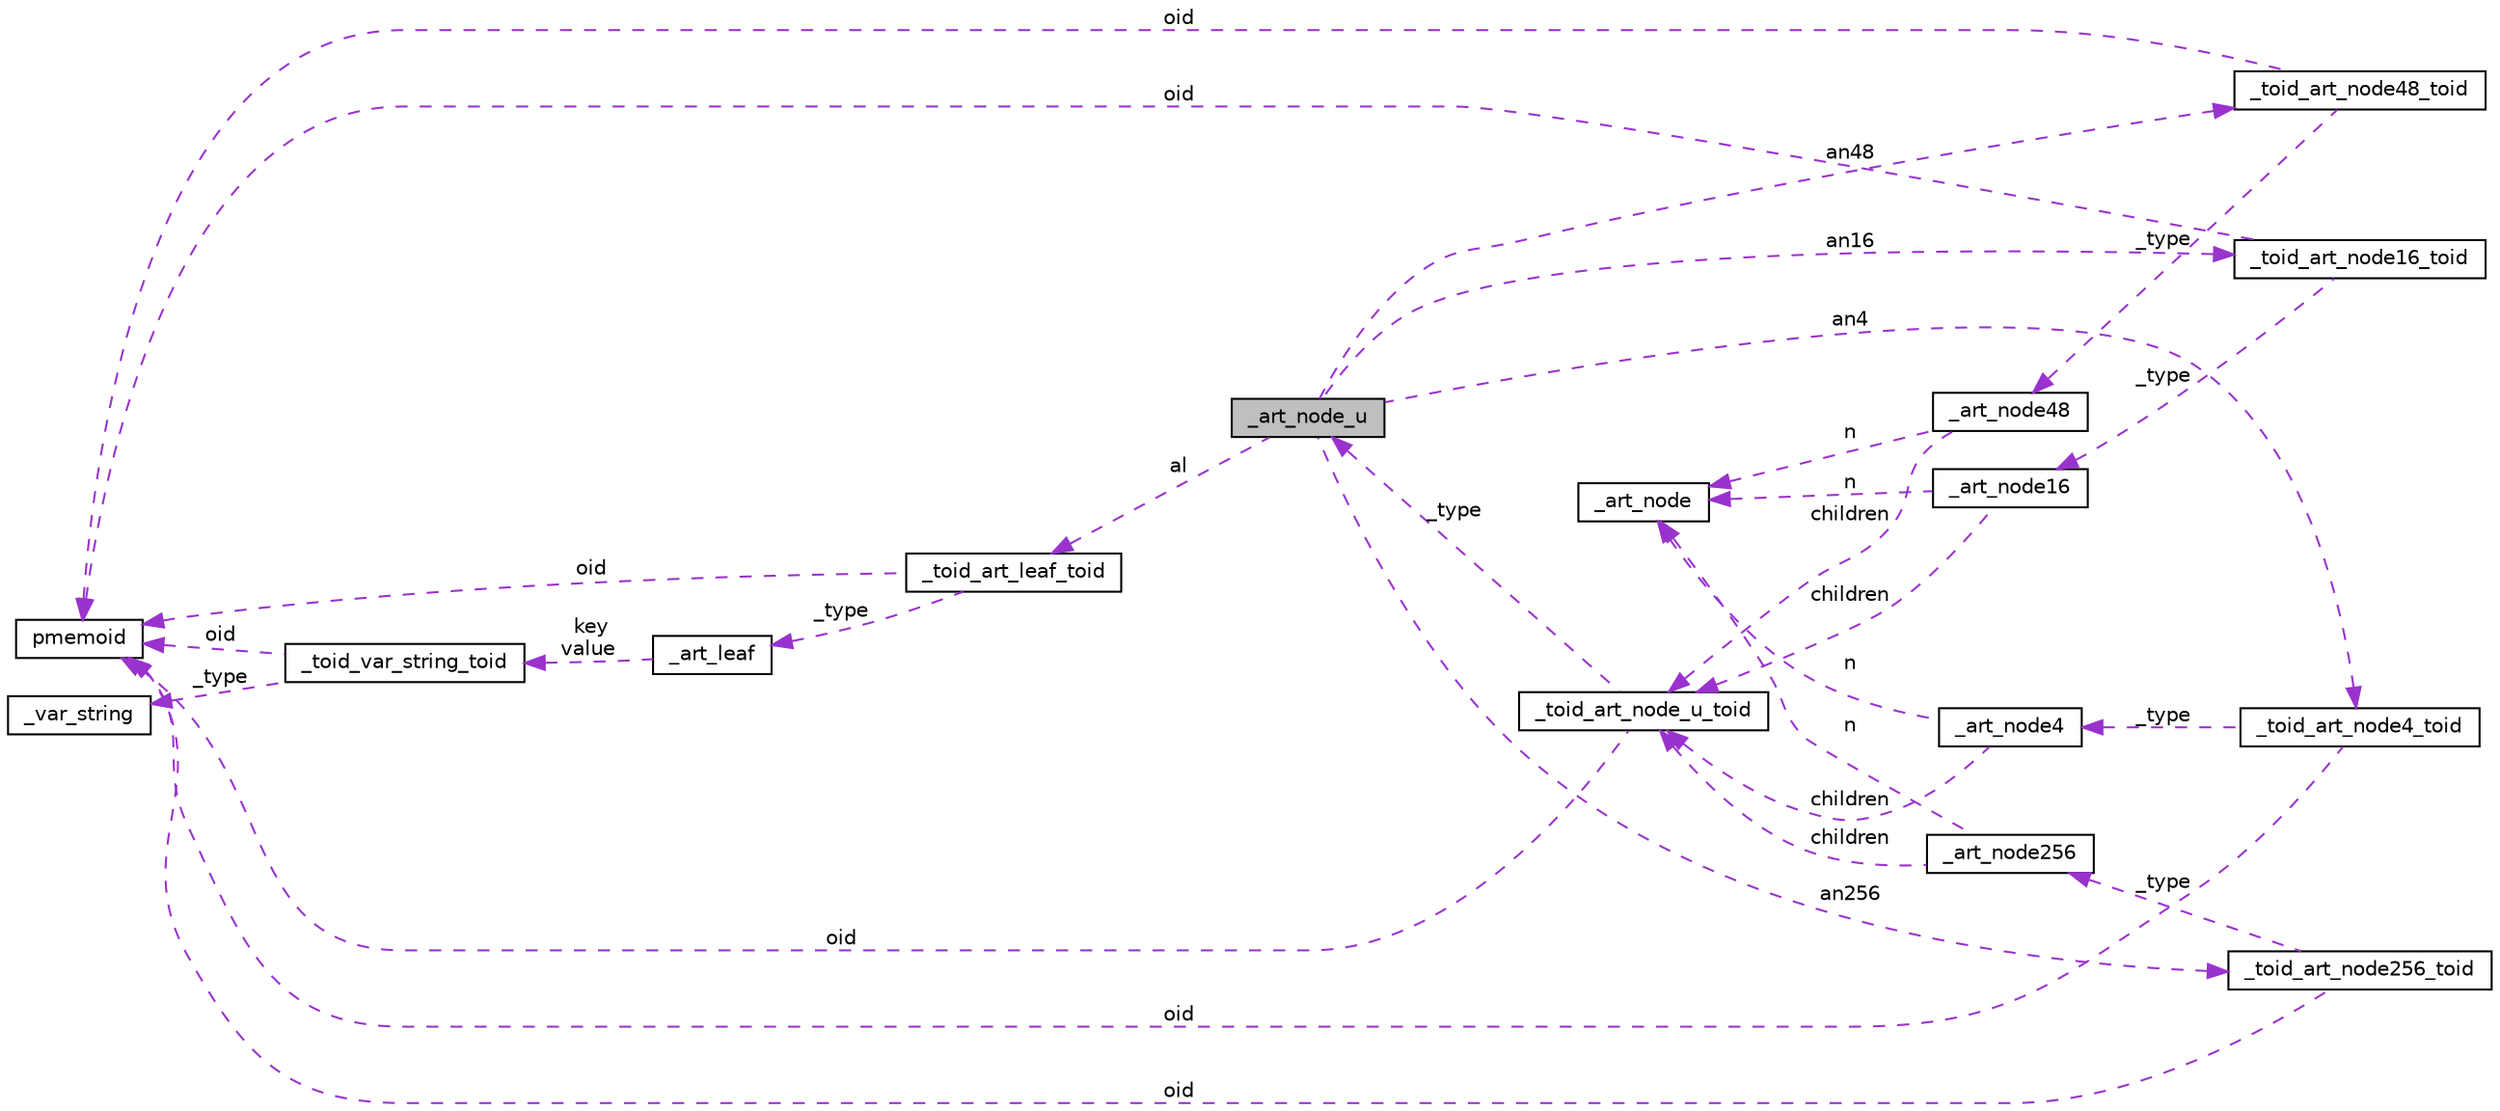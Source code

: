 digraph "_art_node_u"
{
  edge [fontname="Helvetica",fontsize="10",labelfontname="Helvetica",labelfontsize="10"];
  node [fontname="Helvetica",fontsize="10",shape=record];
  rankdir="LR";
  Node1 [label="_art_node_u",height=0.2,width=0.4,color="black", fillcolor="grey75", style="filled", fontcolor="black"];
  Node2 -> Node1 [dir="back",color="darkorchid3",fontsize="10",style="dashed",label=" al" ,fontname="Helvetica"];
  Node2 [label="_toid_art_leaf_toid",height=0.2,width=0.4,color="black", fillcolor="white", style="filled",URL="$union__toid__art__leaf__toid.html"];
  Node3 -> Node2 [dir="back",color="darkorchid3",fontsize="10",style="dashed",label=" _type" ,fontname="Helvetica"];
  Node3 [label="_art_leaf",height=0.2,width=0.4,color="black", fillcolor="white", style="filled",URL="$struct__art__leaf.html"];
  Node4 -> Node3 [dir="back",color="darkorchid3",fontsize="10",style="dashed",label=" key\nvalue" ,fontname="Helvetica"];
  Node4 [label="_toid_var_string_toid",height=0.2,width=0.4,color="black", fillcolor="white", style="filled",URL="$union__toid__var__string__toid.html"];
  Node5 -> Node4 [dir="back",color="darkorchid3",fontsize="10",style="dashed",label=" _type" ,fontname="Helvetica"];
  Node5 [label="_var_string",height=0.2,width=0.4,color="black", fillcolor="white", style="filled",URL="$struct__var__string.html"];
  Node6 -> Node4 [dir="back",color="darkorchid3",fontsize="10",style="dashed",label=" oid" ,fontname="Helvetica"];
  Node6 [label="pmemoid",height=0.2,width=0.4,color="black", fillcolor="white", style="filled",URL="$structpmemoid.html"];
  Node6 -> Node2 [dir="back",color="darkorchid3",fontsize="10",style="dashed",label=" oid" ,fontname="Helvetica"];
  Node7 -> Node1 [dir="back",color="darkorchid3",fontsize="10",style="dashed",label=" an16" ,fontname="Helvetica"];
  Node7 [label="_toid_art_node16_toid",height=0.2,width=0.4,color="black", fillcolor="white", style="filled",URL="$union__toid__art__node16__toid.html"];
  Node8 -> Node7 [dir="back",color="darkorchid3",fontsize="10",style="dashed",label=" _type" ,fontname="Helvetica"];
  Node8 [label="_art_node16",height=0.2,width=0.4,color="black", fillcolor="white", style="filled",URL="$struct__art__node16.html"];
  Node9 -> Node8 [dir="back",color="darkorchid3",fontsize="10",style="dashed",label=" children" ,fontname="Helvetica"];
  Node9 [label="_toid_art_node_u_toid",height=0.2,width=0.4,color="black", fillcolor="white", style="filled",URL="$union__toid__art__node__u__toid.html"];
  Node6 -> Node9 [dir="back",color="darkorchid3",fontsize="10",style="dashed",label=" oid" ,fontname="Helvetica"];
  Node1 -> Node9 [dir="back",color="darkorchid3",fontsize="10",style="dashed",label=" _type" ,fontname="Helvetica"];
  Node10 -> Node8 [dir="back",color="darkorchid3",fontsize="10",style="dashed",label=" n" ,fontname="Helvetica"];
  Node10 [label="_art_node",height=0.2,width=0.4,color="black", fillcolor="white", style="filled",URL="$struct__art__node.html"];
  Node6 -> Node7 [dir="back",color="darkorchid3",fontsize="10",style="dashed",label=" oid" ,fontname="Helvetica"];
  Node11 -> Node1 [dir="back",color="darkorchid3",fontsize="10",style="dashed",label=" an4" ,fontname="Helvetica"];
  Node11 [label="_toid_art_node4_toid",height=0.2,width=0.4,color="black", fillcolor="white", style="filled",URL="$union__toid__art__node4__toid.html"];
  Node12 -> Node11 [dir="back",color="darkorchid3",fontsize="10",style="dashed",label=" _type" ,fontname="Helvetica"];
  Node12 [label="_art_node4",height=0.2,width=0.4,color="black", fillcolor="white", style="filled",URL="$struct__art__node4.html"];
  Node9 -> Node12 [dir="back",color="darkorchid3",fontsize="10",style="dashed",label=" children" ,fontname="Helvetica"];
  Node10 -> Node12 [dir="back",color="darkorchid3",fontsize="10",style="dashed",label=" n" ,fontname="Helvetica"];
  Node6 -> Node11 [dir="back",color="darkorchid3",fontsize="10",style="dashed",label=" oid" ,fontname="Helvetica"];
  Node13 -> Node1 [dir="back",color="darkorchid3",fontsize="10",style="dashed",label=" an256" ,fontname="Helvetica"];
  Node13 [label="_toid_art_node256_toid",height=0.2,width=0.4,color="black", fillcolor="white", style="filled",URL="$union__toid__art__node256__toid.html"];
  Node14 -> Node13 [dir="back",color="darkorchid3",fontsize="10",style="dashed",label=" _type" ,fontname="Helvetica"];
  Node14 [label="_art_node256",height=0.2,width=0.4,color="black", fillcolor="white", style="filled",URL="$struct__art__node256.html"];
  Node9 -> Node14 [dir="back",color="darkorchid3",fontsize="10",style="dashed",label=" children" ,fontname="Helvetica"];
  Node10 -> Node14 [dir="back",color="darkorchid3",fontsize="10",style="dashed",label=" n" ,fontname="Helvetica"];
  Node6 -> Node13 [dir="back",color="darkorchid3",fontsize="10",style="dashed",label=" oid" ,fontname="Helvetica"];
  Node15 -> Node1 [dir="back",color="darkorchid3",fontsize="10",style="dashed",label=" an48" ,fontname="Helvetica"];
  Node15 [label="_toid_art_node48_toid",height=0.2,width=0.4,color="black", fillcolor="white", style="filled",URL="$union__toid__art__node48__toid.html"];
  Node6 -> Node15 [dir="back",color="darkorchid3",fontsize="10",style="dashed",label=" oid" ,fontname="Helvetica"];
  Node16 -> Node15 [dir="back",color="darkorchid3",fontsize="10",style="dashed",label=" _type" ,fontname="Helvetica"];
  Node16 [label="_art_node48",height=0.2,width=0.4,color="black", fillcolor="white", style="filled",URL="$struct__art__node48.html"];
  Node9 -> Node16 [dir="back",color="darkorchid3",fontsize="10",style="dashed",label=" children" ,fontname="Helvetica"];
  Node10 -> Node16 [dir="back",color="darkorchid3",fontsize="10",style="dashed",label=" n" ,fontname="Helvetica"];
}
